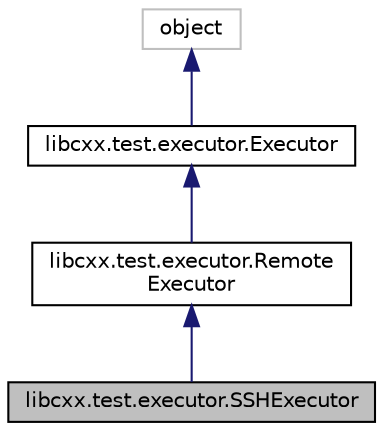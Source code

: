 digraph "libcxx.test.executor.SSHExecutor"
{
  edge [fontname="Helvetica",fontsize="10",labelfontname="Helvetica",labelfontsize="10"];
  node [fontname="Helvetica",fontsize="10",shape=record];
  Node4 [label="libcxx.test.executor.SSHExecutor",height=0.2,width=0.4,color="black", fillcolor="grey75", style="filled", fontcolor="black"];
  Node5 -> Node4 [dir="back",color="midnightblue",fontsize="10",style="solid",fontname="Helvetica"];
  Node5 [label="libcxx.test.executor.Remote\lExecutor",height=0.2,width=0.4,color="black", fillcolor="white", style="filled",URL="$classlibcxx_1_1test_1_1executor_1_1_remote_executor.html"];
  Node6 -> Node5 [dir="back",color="midnightblue",fontsize="10",style="solid",fontname="Helvetica"];
  Node6 [label="libcxx.test.executor.Executor",height=0.2,width=0.4,color="black", fillcolor="white", style="filled",URL="$classlibcxx_1_1test_1_1executor_1_1_executor.html"];
  Node7 -> Node6 [dir="back",color="midnightblue",fontsize="10",style="solid",fontname="Helvetica"];
  Node7 [label="object",height=0.2,width=0.4,color="grey75", fillcolor="white", style="filled"];
}
